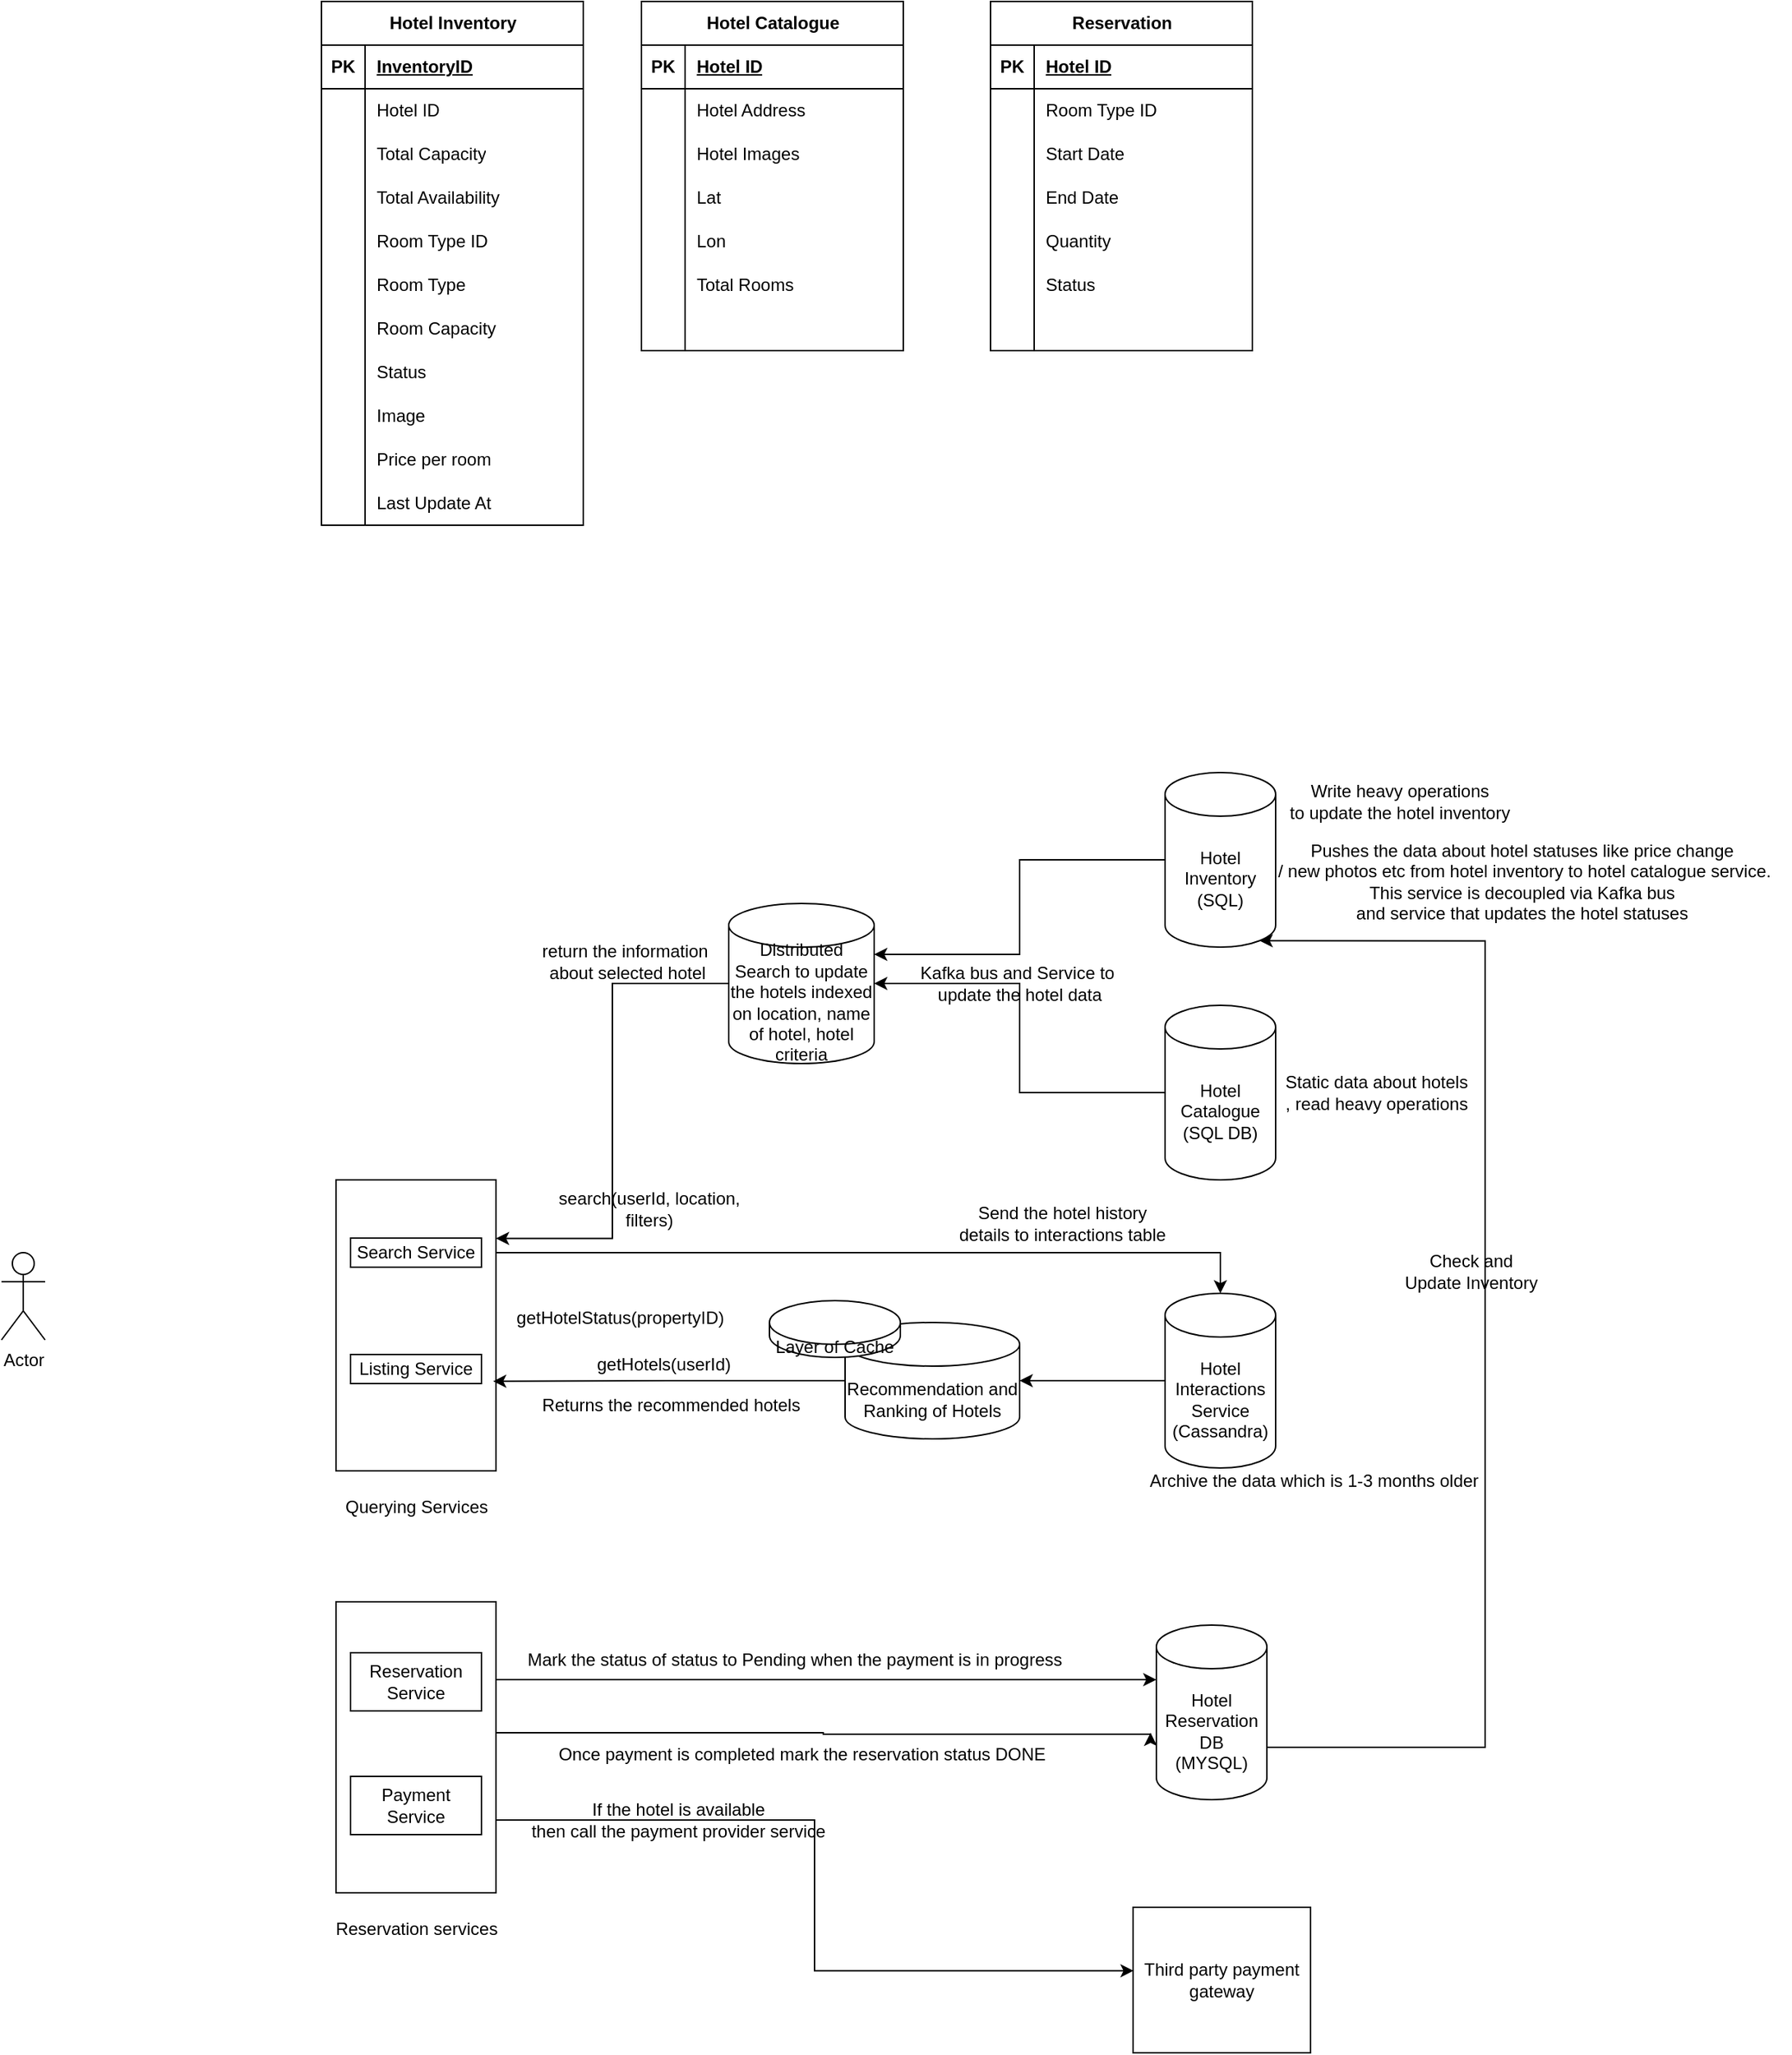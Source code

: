 <mxfile version="25.0.3">
  <diagram name="Page-1" id="vm1UubGcQgJOCqlKM7Y3">
    <mxGraphModel dx="1974" dy="1816" grid="1" gridSize="10" guides="1" tooltips="1" connect="1" arrows="1" fold="1" page="1" pageScale="1" pageWidth="827" pageHeight="1169" math="0" shadow="0">
      <root>
        <mxCell id="0" />
        <mxCell id="1" parent="0" />
        <mxCell id="UW23x5V6I6c93Vik2lZC-2" value="" style="rounded=0;whiteSpace=wrap;html=1;" vertex="1" parent="1">
          <mxGeometry y="240" width="110" height="200" as="geometry" />
        </mxCell>
        <mxCell id="UW23x5V6I6c93Vik2lZC-30" style="edgeStyle=orthogonalEdgeStyle;rounded=0;orthogonalLoop=1;jettySize=auto;html=1;entryX=1;entryY=0.5;entryDx=0;entryDy=0;entryPerimeter=0;" edge="1" parent="1" source="UW23x5V6I6c93Vik2lZC-3" target="UW23x5V6I6c93Vik2lZC-25">
          <mxGeometry relative="1" as="geometry">
            <mxPoint x="414" y="180" as="targetPoint" />
          </mxGeometry>
        </mxCell>
        <mxCell id="UW23x5V6I6c93Vik2lZC-3" value="Hotel Catalogue&lt;div&gt;(SQL DB)&lt;/div&gt;" style="shape=cylinder3;whiteSpace=wrap;html=1;boundedLbl=1;backgroundOutline=1;size=15;" vertex="1" parent="1">
          <mxGeometry x="570" y="120" width="76" height="120" as="geometry" />
        </mxCell>
        <mxCell id="UW23x5V6I6c93Vik2lZC-4" value="Hotel Inventory&lt;div&gt;(SQL)&lt;/div&gt;" style="shape=cylinder3;whiteSpace=wrap;html=1;boundedLbl=1;backgroundOutline=1;size=15;" vertex="1" parent="1">
          <mxGeometry x="570" y="-40" width="76" height="120" as="geometry" />
        </mxCell>
        <mxCell id="UW23x5V6I6c93Vik2lZC-6" value="search(userId, location,&lt;div&gt;filters)&lt;/div&gt;" style="text;html=1;align=center;verticalAlign=middle;resizable=0;points=[];autosize=1;strokeColor=none;fillColor=none;" vertex="1" parent="1">
          <mxGeometry x="140" y="240" width="150" height="40" as="geometry" />
        </mxCell>
        <mxCell id="UW23x5V6I6c93Vik2lZC-12" value="getHotelStatus(propertyID)" style="text;html=1;align=center;verticalAlign=middle;resizable=0;points=[];autosize=1;strokeColor=none;fillColor=none;" vertex="1" parent="1">
          <mxGeometry x="110" y="320" width="170" height="30" as="geometry" />
        </mxCell>
        <mxCell id="UW23x5V6I6c93Vik2lZC-13" value="Actor" style="shape=umlActor;verticalLabelPosition=bottom;verticalAlign=top;html=1;outlineConnect=0;" vertex="1" parent="1">
          <mxGeometry x="-230" y="290" width="30" height="60" as="geometry" />
        </mxCell>
        <mxCell id="UW23x5V6I6c93Vik2lZC-14" value="Search Service" style="rounded=0;whiteSpace=wrap;html=1;" vertex="1" parent="1">
          <mxGeometry x="10" y="280" width="90" height="20" as="geometry" />
        </mxCell>
        <mxCell id="UW23x5V6I6c93Vik2lZC-15" value="Listing Service" style="rounded=0;whiteSpace=wrap;html=1;" vertex="1" parent="1">
          <mxGeometry x="10" y="360" width="90" height="20" as="geometry" />
        </mxCell>
        <mxCell id="UW23x5V6I6c93Vik2lZC-25" value="Distributed Search to update the hotels indexed on location, name of hotel, hotel criteria" style="shape=cylinder3;whiteSpace=wrap;html=1;boundedLbl=1;backgroundOutline=1;size=15;" vertex="1" parent="1">
          <mxGeometry x="270" y="50" width="100" height="110" as="geometry" />
        </mxCell>
        <mxCell id="UW23x5V6I6c93Vik2lZC-31" value="return the information&amp;nbsp;&lt;div&gt;about selected hotel&lt;br&gt;&lt;/div&gt;" style="text;html=1;align=center;verticalAlign=middle;resizable=0;points=[];autosize=1;strokeColor=none;fillColor=none;" vertex="1" parent="1">
          <mxGeometry x="130" y="70" width="140" height="40" as="geometry" />
        </mxCell>
        <mxCell id="UW23x5V6I6c93Vik2lZC-36" value="Kafka bus and Service to&lt;div&gt;&amp;nbsp;update the hotel data&lt;/div&gt;" style="text;html=1;align=center;verticalAlign=middle;resizable=0;points=[];autosize=1;strokeColor=none;fillColor=none;" vertex="1" parent="1">
          <mxGeometry x="388" y="85" width="160" height="40" as="geometry" />
        </mxCell>
        <mxCell id="UW23x5V6I6c93Vik2lZC-37" value="Hotel Interactions Service&lt;div&gt;(Cassandra)&lt;/div&gt;" style="shape=cylinder3;whiteSpace=wrap;html=1;boundedLbl=1;backgroundOutline=1;size=15;" vertex="1" parent="1">
          <mxGeometry x="570" y="318" width="76" height="120" as="geometry" />
        </mxCell>
        <mxCell id="UW23x5V6I6c93Vik2lZC-38" value="&lt;div&gt;Recommendation and Ranking of Hotels&lt;/div&gt;" style="shape=cylinder3;whiteSpace=wrap;html=1;boundedLbl=1;backgroundOutline=1;size=15;" vertex="1" parent="1">
          <mxGeometry x="350" y="338" width="120" height="80" as="geometry" />
        </mxCell>
        <mxCell id="UW23x5V6I6c93Vik2lZC-39" style="edgeStyle=orthogonalEdgeStyle;rounded=0;orthogonalLoop=1;jettySize=auto;html=1;entryX=1;entryY=0.5;entryDx=0;entryDy=0;entryPerimeter=0;" edge="1" parent="1" source="UW23x5V6I6c93Vik2lZC-37" target="UW23x5V6I6c93Vik2lZC-38">
          <mxGeometry relative="1" as="geometry" />
        </mxCell>
        <mxCell id="UW23x5V6I6c93Vik2lZC-40" style="edgeStyle=orthogonalEdgeStyle;rounded=0;orthogonalLoop=1;jettySize=auto;html=1;entryX=0.982;entryY=0.692;entryDx=0;entryDy=0;entryPerimeter=0;" edge="1" parent="1" source="UW23x5V6I6c93Vik2lZC-38" target="UW23x5V6I6c93Vik2lZC-2">
          <mxGeometry relative="1" as="geometry" />
        </mxCell>
        <mxCell id="UW23x5V6I6c93Vik2lZC-42" style="edgeStyle=orthogonalEdgeStyle;rounded=0;orthogonalLoop=1;jettySize=auto;html=1;exitX=1;exitY=0.25;exitDx=0;exitDy=0;entryX=0.5;entryY=0;entryDx=0;entryDy=0;entryPerimeter=0;" edge="1" parent="1" source="UW23x5V6I6c93Vik2lZC-2" target="UW23x5V6I6c93Vik2lZC-37">
          <mxGeometry relative="1" as="geometry">
            <Array as="points">
              <mxPoint x="608" y="290" />
            </Array>
          </mxGeometry>
        </mxCell>
        <mxCell id="UW23x5V6I6c93Vik2lZC-43" style="edgeStyle=orthogonalEdgeStyle;rounded=0;orthogonalLoop=1;jettySize=auto;html=1;entryX=1;entryY=0.201;entryDx=0;entryDy=0;entryPerimeter=0;" edge="1" parent="1" source="UW23x5V6I6c93Vik2lZC-25" target="UW23x5V6I6c93Vik2lZC-2">
          <mxGeometry relative="1" as="geometry" />
        </mxCell>
        <mxCell id="UW23x5V6I6c93Vik2lZC-44" value="Send the hotel history&lt;div&gt;details to interactions table&lt;/div&gt;" style="text;html=1;align=center;verticalAlign=middle;resizable=0;points=[];autosize=1;strokeColor=none;fillColor=none;" vertex="1" parent="1">
          <mxGeometry x="414" y="250" width="170" height="40" as="geometry" />
        </mxCell>
        <mxCell id="UW23x5V6I6c93Vik2lZC-46" value="Pushes the data about hotel statuses like price change&lt;div&gt;&amp;nbsp;/ new photos etc from hotel inventory to hotel catalogue service.&lt;/div&gt;&lt;div&gt;This service is decoupled via Kafka bus&lt;/div&gt;&lt;div&gt;and service that updates the hotel statuses&lt;/div&gt;" style="text;html=1;align=center;verticalAlign=middle;resizable=0;points=[];autosize=1;strokeColor=none;fillColor=none;" vertex="1" parent="1">
          <mxGeometry x="630" width="370" height="70" as="geometry" />
        </mxCell>
        <mxCell id="UW23x5V6I6c93Vik2lZC-47" value="Returns the recommended hotels" style="text;html=1;align=center;verticalAlign=middle;resizable=0;points=[];autosize=1;strokeColor=none;fillColor=none;" vertex="1" parent="1">
          <mxGeometry x="130" y="380" width="200" height="30" as="geometry" />
        </mxCell>
        <mxCell id="UW23x5V6I6c93Vik2lZC-50" value="&lt;div&gt;Layer of Cache&lt;/div&gt;" style="shape=cylinder3;whiteSpace=wrap;html=1;boundedLbl=1;backgroundOutline=1;size=15;" vertex="1" parent="1">
          <mxGeometry x="298" y="323" width="90" height="39" as="geometry" />
        </mxCell>
        <mxCell id="UW23x5V6I6c93Vik2lZC-51" value="getHotels(userId)" style="text;html=1;align=center;verticalAlign=middle;resizable=0;points=[];autosize=1;strokeColor=none;fillColor=none;" vertex="1" parent="1">
          <mxGeometry x="170" y="354" width="110" height="26" as="geometry" />
        </mxCell>
        <mxCell id="UW23x5V6I6c93Vik2lZC-52" value="&lt;br class=&quot;Apple-interchange-newline&quot;&gt;&lt;span style=&quot;text-wrap-mode: wrap;&quot;&gt;Archive the data which is 1-3 months older&lt;/span&gt;" style="text;html=1;align=center;verticalAlign=middle;resizable=0;points=[];autosize=1;strokeColor=none;fillColor=none;" vertex="1" parent="1">
          <mxGeometry x="550" y="418" width="244" height="41" as="geometry" />
        </mxCell>
        <mxCell id="UW23x5V6I6c93Vik2lZC-53" value="Hotel Inventory" style="shape=table;startSize=30;container=1;collapsible=1;childLayout=tableLayout;fixedRows=1;rowLines=0;fontStyle=1;align=center;resizeLast=1;html=1;" vertex="1" parent="1">
          <mxGeometry x="-10" y="-570" width="180" height="360" as="geometry" />
        </mxCell>
        <mxCell id="UW23x5V6I6c93Vik2lZC-54" value="" style="shape=tableRow;horizontal=0;startSize=0;swimlaneHead=0;swimlaneBody=0;fillColor=none;collapsible=0;dropTarget=0;points=[[0,0.5],[1,0.5]];portConstraint=eastwest;top=0;left=0;right=0;bottom=1;" vertex="1" parent="UW23x5V6I6c93Vik2lZC-53">
          <mxGeometry y="30" width="180" height="30" as="geometry" />
        </mxCell>
        <mxCell id="UW23x5V6I6c93Vik2lZC-55" value="PK" style="shape=partialRectangle;connectable=0;fillColor=none;top=0;left=0;bottom=0;right=0;fontStyle=1;overflow=hidden;whiteSpace=wrap;html=1;" vertex="1" parent="UW23x5V6I6c93Vik2lZC-54">
          <mxGeometry width="30" height="30" as="geometry">
            <mxRectangle width="30" height="30" as="alternateBounds" />
          </mxGeometry>
        </mxCell>
        <mxCell id="UW23x5V6I6c93Vik2lZC-56" value="InventoryID" style="shape=partialRectangle;connectable=0;fillColor=none;top=0;left=0;bottom=0;right=0;align=left;spacingLeft=6;fontStyle=5;overflow=hidden;whiteSpace=wrap;html=1;" vertex="1" parent="UW23x5V6I6c93Vik2lZC-54">
          <mxGeometry x="30" width="150" height="30" as="geometry">
            <mxRectangle width="150" height="30" as="alternateBounds" />
          </mxGeometry>
        </mxCell>
        <mxCell id="UW23x5V6I6c93Vik2lZC-57" value="" style="shape=tableRow;horizontal=0;startSize=0;swimlaneHead=0;swimlaneBody=0;fillColor=none;collapsible=0;dropTarget=0;points=[[0,0.5],[1,0.5]];portConstraint=eastwest;top=0;left=0;right=0;bottom=0;" vertex="1" parent="UW23x5V6I6c93Vik2lZC-53">
          <mxGeometry y="60" width="180" height="30" as="geometry" />
        </mxCell>
        <mxCell id="UW23x5V6I6c93Vik2lZC-58" value="" style="shape=partialRectangle;connectable=0;fillColor=none;top=0;left=0;bottom=0;right=0;editable=1;overflow=hidden;whiteSpace=wrap;html=1;" vertex="1" parent="UW23x5V6I6c93Vik2lZC-57">
          <mxGeometry width="30" height="30" as="geometry">
            <mxRectangle width="30" height="30" as="alternateBounds" />
          </mxGeometry>
        </mxCell>
        <mxCell id="UW23x5V6I6c93Vik2lZC-59" value="Hotel ID" style="shape=partialRectangle;connectable=0;fillColor=none;top=0;left=0;bottom=0;right=0;align=left;spacingLeft=6;overflow=hidden;whiteSpace=wrap;html=1;" vertex="1" parent="UW23x5V6I6c93Vik2lZC-57">
          <mxGeometry x="30" width="150" height="30" as="geometry">
            <mxRectangle width="150" height="30" as="alternateBounds" />
          </mxGeometry>
        </mxCell>
        <mxCell id="UW23x5V6I6c93Vik2lZC-106" style="shape=tableRow;horizontal=0;startSize=0;swimlaneHead=0;swimlaneBody=0;fillColor=none;collapsible=0;dropTarget=0;points=[[0,0.5],[1,0.5]];portConstraint=eastwest;top=0;left=0;right=0;bottom=0;" vertex="1" parent="UW23x5V6I6c93Vik2lZC-53">
          <mxGeometry y="90" width="180" height="30" as="geometry" />
        </mxCell>
        <mxCell id="UW23x5V6I6c93Vik2lZC-107" style="shape=partialRectangle;connectable=0;fillColor=none;top=0;left=0;bottom=0;right=0;editable=1;overflow=hidden;whiteSpace=wrap;html=1;" vertex="1" parent="UW23x5V6I6c93Vik2lZC-106">
          <mxGeometry width="30" height="30" as="geometry">
            <mxRectangle width="30" height="30" as="alternateBounds" />
          </mxGeometry>
        </mxCell>
        <mxCell id="UW23x5V6I6c93Vik2lZC-108" value="Total Capacity" style="shape=partialRectangle;connectable=0;fillColor=none;top=0;left=0;bottom=0;right=0;align=left;spacingLeft=6;overflow=hidden;whiteSpace=wrap;html=1;" vertex="1" parent="UW23x5V6I6c93Vik2lZC-106">
          <mxGeometry x="30" width="150" height="30" as="geometry">
            <mxRectangle width="150" height="30" as="alternateBounds" />
          </mxGeometry>
        </mxCell>
        <mxCell id="UW23x5V6I6c93Vik2lZC-103" style="shape=tableRow;horizontal=0;startSize=0;swimlaneHead=0;swimlaneBody=0;fillColor=none;collapsible=0;dropTarget=0;points=[[0,0.5],[1,0.5]];portConstraint=eastwest;top=0;left=0;right=0;bottom=0;" vertex="1" parent="UW23x5V6I6c93Vik2lZC-53">
          <mxGeometry y="120" width="180" height="30" as="geometry" />
        </mxCell>
        <mxCell id="UW23x5V6I6c93Vik2lZC-104" style="shape=partialRectangle;connectable=0;fillColor=none;top=0;left=0;bottom=0;right=0;editable=1;overflow=hidden;whiteSpace=wrap;html=1;" vertex="1" parent="UW23x5V6I6c93Vik2lZC-103">
          <mxGeometry width="30" height="30" as="geometry">
            <mxRectangle width="30" height="30" as="alternateBounds" />
          </mxGeometry>
        </mxCell>
        <mxCell id="UW23x5V6I6c93Vik2lZC-105" value="Total Availability" style="shape=partialRectangle;connectable=0;fillColor=none;top=0;left=0;bottom=0;right=0;align=left;spacingLeft=6;overflow=hidden;whiteSpace=wrap;html=1;" vertex="1" parent="UW23x5V6I6c93Vik2lZC-103">
          <mxGeometry x="30" width="150" height="30" as="geometry">
            <mxRectangle width="150" height="30" as="alternateBounds" />
          </mxGeometry>
        </mxCell>
        <mxCell id="UW23x5V6I6c93Vik2lZC-131" style="shape=tableRow;horizontal=0;startSize=0;swimlaneHead=0;swimlaneBody=0;fillColor=none;collapsible=0;dropTarget=0;points=[[0,0.5],[1,0.5]];portConstraint=eastwest;top=0;left=0;right=0;bottom=0;" vertex="1" parent="UW23x5V6I6c93Vik2lZC-53">
          <mxGeometry y="150" width="180" height="30" as="geometry" />
        </mxCell>
        <mxCell id="UW23x5V6I6c93Vik2lZC-132" style="shape=partialRectangle;connectable=0;fillColor=none;top=0;left=0;bottom=0;right=0;editable=1;overflow=hidden;whiteSpace=wrap;html=1;" vertex="1" parent="UW23x5V6I6c93Vik2lZC-131">
          <mxGeometry width="30" height="30" as="geometry">
            <mxRectangle width="30" height="30" as="alternateBounds" />
          </mxGeometry>
        </mxCell>
        <mxCell id="UW23x5V6I6c93Vik2lZC-133" value="Room Type ID" style="shape=partialRectangle;connectable=0;fillColor=none;top=0;left=0;bottom=0;right=0;align=left;spacingLeft=6;overflow=hidden;whiteSpace=wrap;html=1;" vertex="1" parent="UW23x5V6I6c93Vik2lZC-131">
          <mxGeometry x="30" width="150" height="30" as="geometry">
            <mxRectangle width="150" height="30" as="alternateBounds" />
          </mxGeometry>
        </mxCell>
        <mxCell id="UW23x5V6I6c93Vik2lZC-60" value="" style="shape=tableRow;horizontal=0;startSize=0;swimlaneHead=0;swimlaneBody=0;fillColor=none;collapsible=0;dropTarget=0;points=[[0,0.5],[1,0.5]];portConstraint=eastwest;top=0;left=0;right=0;bottom=0;" vertex="1" parent="UW23x5V6I6c93Vik2lZC-53">
          <mxGeometry y="180" width="180" height="30" as="geometry" />
        </mxCell>
        <mxCell id="UW23x5V6I6c93Vik2lZC-61" value="" style="shape=partialRectangle;connectable=0;fillColor=none;top=0;left=0;bottom=0;right=0;editable=1;overflow=hidden;whiteSpace=wrap;html=1;" vertex="1" parent="UW23x5V6I6c93Vik2lZC-60">
          <mxGeometry width="30" height="30" as="geometry">
            <mxRectangle width="30" height="30" as="alternateBounds" />
          </mxGeometry>
        </mxCell>
        <mxCell id="UW23x5V6I6c93Vik2lZC-62" value="Room Type" style="shape=partialRectangle;connectable=0;fillColor=none;top=0;left=0;bottom=0;right=0;align=left;spacingLeft=6;overflow=hidden;whiteSpace=wrap;html=1;" vertex="1" parent="UW23x5V6I6c93Vik2lZC-60">
          <mxGeometry x="30" width="150" height="30" as="geometry">
            <mxRectangle width="150" height="30" as="alternateBounds" />
          </mxGeometry>
        </mxCell>
        <mxCell id="UW23x5V6I6c93Vik2lZC-63" value="" style="shape=tableRow;horizontal=0;startSize=0;swimlaneHead=0;swimlaneBody=0;fillColor=none;collapsible=0;dropTarget=0;points=[[0,0.5],[1,0.5]];portConstraint=eastwest;top=0;left=0;right=0;bottom=0;" vertex="1" parent="UW23x5V6I6c93Vik2lZC-53">
          <mxGeometry y="210" width="180" height="30" as="geometry" />
        </mxCell>
        <mxCell id="UW23x5V6I6c93Vik2lZC-64" value="" style="shape=partialRectangle;connectable=0;fillColor=none;top=0;left=0;bottom=0;right=0;editable=1;overflow=hidden;whiteSpace=wrap;html=1;" vertex="1" parent="UW23x5V6I6c93Vik2lZC-63">
          <mxGeometry width="30" height="30" as="geometry">
            <mxRectangle width="30" height="30" as="alternateBounds" />
          </mxGeometry>
        </mxCell>
        <mxCell id="UW23x5V6I6c93Vik2lZC-65" value="Room Capacity" style="shape=partialRectangle;connectable=0;fillColor=none;top=0;left=0;bottom=0;right=0;align=left;spacingLeft=6;overflow=hidden;whiteSpace=wrap;html=1;" vertex="1" parent="UW23x5V6I6c93Vik2lZC-63">
          <mxGeometry x="30" width="150" height="30" as="geometry">
            <mxRectangle width="150" height="30" as="alternateBounds" />
          </mxGeometry>
        </mxCell>
        <mxCell id="UW23x5V6I6c93Vik2lZC-100" style="shape=tableRow;horizontal=0;startSize=0;swimlaneHead=0;swimlaneBody=0;fillColor=none;collapsible=0;dropTarget=0;points=[[0,0.5],[1,0.5]];portConstraint=eastwest;top=0;left=0;right=0;bottom=0;" vertex="1" parent="UW23x5V6I6c93Vik2lZC-53">
          <mxGeometry y="240" width="180" height="30" as="geometry" />
        </mxCell>
        <mxCell id="UW23x5V6I6c93Vik2lZC-101" style="shape=partialRectangle;connectable=0;fillColor=none;top=0;left=0;bottom=0;right=0;editable=1;overflow=hidden;whiteSpace=wrap;html=1;" vertex="1" parent="UW23x5V6I6c93Vik2lZC-100">
          <mxGeometry width="30" height="30" as="geometry">
            <mxRectangle width="30" height="30" as="alternateBounds" />
          </mxGeometry>
        </mxCell>
        <mxCell id="UW23x5V6I6c93Vik2lZC-102" value="Status" style="shape=partialRectangle;connectable=0;fillColor=none;top=0;left=0;bottom=0;right=0;align=left;spacingLeft=6;overflow=hidden;whiteSpace=wrap;html=1;" vertex="1" parent="UW23x5V6I6c93Vik2lZC-100">
          <mxGeometry x="30" width="150" height="30" as="geometry">
            <mxRectangle width="150" height="30" as="alternateBounds" />
          </mxGeometry>
        </mxCell>
        <mxCell id="UW23x5V6I6c93Vik2lZC-66" style="shape=tableRow;horizontal=0;startSize=0;swimlaneHead=0;swimlaneBody=0;fillColor=none;collapsible=0;dropTarget=0;points=[[0,0.5],[1,0.5]];portConstraint=eastwest;top=0;left=0;right=0;bottom=0;" vertex="1" parent="UW23x5V6I6c93Vik2lZC-53">
          <mxGeometry y="270" width="180" height="30" as="geometry" />
        </mxCell>
        <mxCell id="UW23x5V6I6c93Vik2lZC-67" style="shape=partialRectangle;connectable=0;fillColor=none;top=0;left=0;bottom=0;right=0;editable=1;overflow=hidden;whiteSpace=wrap;html=1;" vertex="1" parent="UW23x5V6I6c93Vik2lZC-66">
          <mxGeometry width="30" height="30" as="geometry">
            <mxRectangle width="30" height="30" as="alternateBounds" />
          </mxGeometry>
        </mxCell>
        <mxCell id="UW23x5V6I6c93Vik2lZC-68" value="Image" style="shape=partialRectangle;connectable=0;fillColor=none;top=0;left=0;bottom=0;right=0;align=left;spacingLeft=6;overflow=hidden;whiteSpace=wrap;html=1;" vertex="1" parent="UW23x5V6I6c93Vik2lZC-66">
          <mxGeometry x="30" width="150" height="30" as="geometry">
            <mxRectangle width="150" height="30" as="alternateBounds" />
          </mxGeometry>
        </mxCell>
        <mxCell id="UW23x5V6I6c93Vik2lZC-69" style="shape=tableRow;horizontal=0;startSize=0;swimlaneHead=0;swimlaneBody=0;fillColor=none;collapsible=0;dropTarget=0;points=[[0,0.5],[1,0.5]];portConstraint=eastwest;top=0;left=0;right=0;bottom=0;" vertex="1" parent="UW23x5V6I6c93Vik2lZC-53">
          <mxGeometry y="300" width="180" height="30" as="geometry" />
        </mxCell>
        <mxCell id="UW23x5V6I6c93Vik2lZC-70" style="shape=partialRectangle;connectable=0;fillColor=none;top=0;left=0;bottom=0;right=0;editable=1;overflow=hidden;whiteSpace=wrap;html=1;" vertex="1" parent="UW23x5V6I6c93Vik2lZC-69">
          <mxGeometry width="30" height="30" as="geometry">
            <mxRectangle width="30" height="30" as="alternateBounds" />
          </mxGeometry>
        </mxCell>
        <mxCell id="UW23x5V6I6c93Vik2lZC-71" value="Price per room" style="shape=partialRectangle;connectable=0;fillColor=none;top=0;left=0;bottom=0;right=0;align=left;spacingLeft=6;overflow=hidden;whiteSpace=wrap;html=1;" vertex="1" parent="UW23x5V6I6c93Vik2lZC-69">
          <mxGeometry x="30" width="150" height="30" as="geometry">
            <mxRectangle width="150" height="30" as="alternateBounds" />
          </mxGeometry>
        </mxCell>
        <mxCell id="UW23x5V6I6c93Vik2lZC-72" style="shape=tableRow;horizontal=0;startSize=0;swimlaneHead=0;swimlaneBody=0;fillColor=none;collapsible=0;dropTarget=0;points=[[0,0.5],[1,0.5]];portConstraint=eastwest;top=0;left=0;right=0;bottom=0;" vertex="1" parent="UW23x5V6I6c93Vik2lZC-53">
          <mxGeometry y="330" width="180" height="30" as="geometry" />
        </mxCell>
        <mxCell id="UW23x5V6I6c93Vik2lZC-73" style="shape=partialRectangle;connectable=0;fillColor=none;top=0;left=0;bottom=0;right=0;editable=1;overflow=hidden;whiteSpace=wrap;html=1;" vertex="1" parent="UW23x5V6I6c93Vik2lZC-72">
          <mxGeometry width="30" height="30" as="geometry">
            <mxRectangle width="30" height="30" as="alternateBounds" />
          </mxGeometry>
        </mxCell>
        <mxCell id="UW23x5V6I6c93Vik2lZC-74" value="Last Update At" style="shape=partialRectangle;connectable=0;fillColor=none;top=0;left=0;bottom=0;right=0;align=left;spacingLeft=6;overflow=hidden;whiteSpace=wrap;html=1;" vertex="1" parent="UW23x5V6I6c93Vik2lZC-72">
          <mxGeometry x="30" width="150" height="30" as="geometry">
            <mxRectangle width="150" height="30" as="alternateBounds" />
          </mxGeometry>
        </mxCell>
        <mxCell id="UW23x5V6I6c93Vik2lZC-75" value="Hotel Catalogue" style="shape=table;startSize=30;container=1;collapsible=1;childLayout=tableLayout;fixedRows=1;rowLines=0;fontStyle=1;align=center;resizeLast=1;html=1;" vertex="1" parent="1">
          <mxGeometry x="210" y="-570" width="180" height="240" as="geometry" />
        </mxCell>
        <mxCell id="UW23x5V6I6c93Vik2lZC-76" value="" style="shape=tableRow;horizontal=0;startSize=0;swimlaneHead=0;swimlaneBody=0;fillColor=none;collapsible=0;dropTarget=0;points=[[0,0.5],[1,0.5]];portConstraint=eastwest;top=0;left=0;right=0;bottom=1;" vertex="1" parent="UW23x5V6I6c93Vik2lZC-75">
          <mxGeometry y="30" width="180" height="30" as="geometry" />
        </mxCell>
        <mxCell id="UW23x5V6I6c93Vik2lZC-77" value="PK" style="shape=partialRectangle;connectable=0;fillColor=none;top=0;left=0;bottom=0;right=0;fontStyle=1;overflow=hidden;whiteSpace=wrap;html=1;" vertex="1" parent="UW23x5V6I6c93Vik2lZC-76">
          <mxGeometry width="30" height="30" as="geometry">
            <mxRectangle width="30" height="30" as="alternateBounds" />
          </mxGeometry>
        </mxCell>
        <mxCell id="UW23x5V6I6c93Vik2lZC-78" value="Hotel ID" style="shape=partialRectangle;connectable=0;fillColor=none;top=0;left=0;bottom=0;right=0;align=left;spacingLeft=6;fontStyle=5;overflow=hidden;whiteSpace=wrap;html=1;" vertex="1" parent="UW23x5V6I6c93Vik2lZC-76">
          <mxGeometry x="30" width="150" height="30" as="geometry">
            <mxRectangle width="150" height="30" as="alternateBounds" />
          </mxGeometry>
        </mxCell>
        <mxCell id="UW23x5V6I6c93Vik2lZC-79" value="" style="shape=tableRow;horizontal=0;startSize=0;swimlaneHead=0;swimlaneBody=0;fillColor=none;collapsible=0;dropTarget=0;points=[[0,0.5],[1,0.5]];portConstraint=eastwest;top=0;left=0;right=0;bottom=0;" vertex="1" parent="UW23x5V6I6c93Vik2lZC-75">
          <mxGeometry y="60" width="180" height="30" as="geometry" />
        </mxCell>
        <mxCell id="UW23x5V6I6c93Vik2lZC-80" value="" style="shape=partialRectangle;connectable=0;fillColor=none;top=0;left=0;bottom=0;right=0;editable=1;overflow=hidden;whiteSpace=wrap;html=1;" vertex="1" parent="UW23x5V6I6c93Vik2lZC-79">
          <mxGeometry width="30" height="30" as="geometry">
            <mxRectangle width="30" height="30" as="alternateBounds" />
          </mxGeometry>
        </mxCell>
        <mxCell id="UW23x5V6I6c93Vik2lZC-81" value="Hotel Address" style="shape=partialRectangle;connectable=0;fillColor=none;top=0;left=0;bottom=0;right=0;align=left;spacingLeft=6;overflow=hidden;whiteSpace=wrap;html=1;" vertex="1" parent="UW23x5V6I6c93Vik2lZC-79">
          <mxGeometry x="30" width="150" height="30" as="geometry">
            <mxRectangle width="150" height="30" as="alternateBounds" />
          </mxGeometry>
        </mxCell>
        <mxCell id="UW23x5V6I6c93Vik2lZC-82" value="" style="shape=tableRow;horizontal=0;startSize=0;swimlaneHead=0;swimlaneBody=0;fillColor=none;collapsible=0;dropTarget=0;points=[[0,0.5],[1,0.5]];portConstraint=eastwest;top=0;left=0;right=0;bottom=0;" vertex="1" parent="UW23x5V6I6c93Vik2lZC-75">
          <mxGeometry y="90" width="180" height="30" as="geometry" />
        </mxCell>
        <mxCell id="UW23x5V6I6c93Vik2lZC-83" value="" style="shape=partialRectangle;connectable=0;fillColor=none;top=0;left=0;bottom=0;right=0;editable=1;overflow=hidden;whiteSpace=wrap;html=1;" vertex="1" parent="UW23x5V6I6c93Vik2lZC-82">
          <mxGeometry width="30" height="30" as="geometry">
            <mxRectangle width="30" height="30" as="alternateBounds" />
          </mxGeometry>
        </mxCell>
        <mxCell id="UW23x5V6I6c93Vik2lZC-84" value="Hotel Images" style="shape=partialRectangle;connectable=0;fillColor=none;top=0;left=0;bottom=0;right=0;align=left;spacingLeft=6;overflow=hidden;whiteSpace=wrap;html=1;" vertex="1" parent="UW23x5V6I6c93Vik2lZC-82">
          <mxGeometry x="30" width="150" height="30" as="geometry">
            <mxRectangle width="150" height="30" as="alternateBounds" />
          </mxGeometry>
        </mxCell>
        <mxCell id="UW23x5V6I6c93Vik2lZC-85" value="" style="shape=tableRow;horizontal=0;startSize=0;swimlaneHead=0;swimlaneBody=0;fillColor=none;collapsible=0;dropTarget=0;points=[[0,0.5],[1,0.5]];portConstraint=eastwest;top=0;left=0;right=0;bottom=0;" vertex="1" parent="UW23x5V6I6c93Vik2lZC-75">
          <mxGeometry y="120" width="180" height="30" as="geometry" />
        </mxCell>
        <mxCell id="UW23x5V6I6c93Vik2lZC-86" value="" style="shape=partialRectangle;connectable=0;fillColor=none;top=0;left=0;bottom=0;right=0;editable=1;overflow=hidden;whiteSpace=wrap;html=1;" vertex="1" parent="UW23x5V6I6c93Vik2lZC-85">
          <mxGeometry width="30" height="30" as="geometry">
            <mxRectangle width="30" height="30" as="alternateBounds" />
          </mxGeometry>
        </mxCell>
        <mxCell id="UW23x5V6I6c93Vik2lZC-87" value="Lat" style="shape=partialRectangle;connectable=0;fillColor=none;top=0;left=0;bottom=0;right=0;align=left;spacingLeft=6;overflow=hidden;whiteSpace=wrap;html=1;" vertex="1" parent="UW23x5V6I6c93Vik2lZC-85">
          <mxGeometry x="30" width="150" height="30" as="geometry">
            <mxRectangle width="150" height="30" as="alternateBounds" />
          </mxGeometry>
        </mxCell>
        <mxCell id="UW23x5V6I6c93Vik2lZC-88" style="shape=tableRow;horizontal=0;startSize=0;swimlaneHead=0;swimlaneBody=0;fillColor=none;collapsible=0;dropTarget=0;points=[[0,0.5],[1,0.5]];portConstraint=eastwest;top=0;left=0;right=0;bottom=0;" vertex="1" parent="UW23x5V6I6c93Vik2lZC-75">
          <mxGeometry y="150" width="180" height="30" as="geometry" />
        </mxCell>
        <mxCell id="UW23x5V6I6c93Vik2lZC-89" style="shape=partialRectangle;connectable=0;fillColor=none;top=0;left=0;bottom=0;right=0;editable=1;overflow=hidden;whiteSpace=wrap;html=1;" vertex="1" parent="UW23x5V6I6c93Vik2lZC-88">
          <mxGeometry width="30" height="30" as="geometry">
            <mxRectangle width="30" height="30" as="alternateBounds" />
          </mxGeometry>
        </mxCell>
        <mxCell id="UW23x5V6I6c93Vik2lZC-90" value="Lon" style="shape=partialRectangle;connectable=0;fillColor=none;top=0;left=0;bottom=0;right=0;align=left;spacingLeft=6;overflow=hidden;whiteSpace=wrap;html=1;" vertex="1" parent="UW23x5V6I6c93Vik2lZC-88">
          <mxGeometry x="30" width="150" height="30" as="geometry">
            <mxRectangle width="150" height="30" as="alternateBounds" />
          </mxGeometry>
        </mxCell>
        <mxCell id="UW23x5V6I6c93Vik2lZC-91" style="shape=tableRow;horizontal=0;startSize=0;swimlaneHead=0;swimlaneBody=0;fillColor=none;collapsible=0;dropTarget=0;points=[[0,0.5],[1,0.5]];portConstraint=eastwest;top=0;left=0;right=0;bottom=0;" vertex="1" parent="UW23x5V6I6c93Vik2lZC-75">
          <mxGeometry y="180" width="180" height="30" as="geometry" />
        </mxCell>
        <mxCell id="UW23x5V6I6c93Vik2lZC-92" style="shape=partialRectangle;connectable=0;fillColor=none;top=0;left=0;bottom=0;right=0;editable=1;overflow=hidden;whiteSpace=wrap;html=1;" vertex="1" parent="UW23x5V6I6c93Vik2lZC-91">
          <mxGeometry width="30" height="30" as="geometry">
            <mxRectangle width="30" height="30" as="alternateBounds" />
          </mxGeometry>
        </mxCell>
        <mxCell id="UW23x5V6I6c93Vik2lZC-93" value="Total Rooms" style="shape=partialRectangle;connectable=0;fillColor=none;top=0;left=0;bottom=0;right=0;align=left;spacingLeft=6;overflow=hidden;whiteSpace=wrap;html=1;" vertex="1" parent="UW23x5V6I6c93Vik2lZC-91">
          <mxGeometry x="30" width="150" height="30" as="geometry">
            <mxRectangle width="150" height="30" as="alternateBounds" />
          </mxGeometry>
        </mxCell>
        <mxCell id="UW23x5V6I6c93Vik2lZC-94" style="shape=tableRow;horizontal=0;startSize=0;swimlaneHead=0;swimlaneBody=0;fillColor=none;collapsible=0;dropTarget=0;points=[[0,0.5],[1,0.5]];portConstraint=eastwest;top=0;left=0;right=0;bottom=0;" vertex="1" parent="UW23x5V6I6c93Vik2lZC-75">
          <mxGeometry y="210" width="180" height="30" as="geometry" />
        </mxCell>
        <mxCell id="UW23x5V6I6c93Vik2lZC-95" style="shape=partialRectangle;connectable=0;fillColor=none;top=0;left=0;bottom=0;right=0;editable=1;overflow=hidden;whiteSpace=wrap;html=1;" vertex="1" parent="UW23x5V6I6c93Vik2lZC-94">
          <mxGeometry width="30" height="30" as="geometry">
            <mxRectangle width="30" height="30" as="alternateBounds" />
          </mxGeometry>
        </mxCell>
        <mxCell id="UW23x5V6I6c93Vik2lZC-96" value="" style="shape=partialRectangle;connectable=0;fillColor=none;top=0;left=0;bottom=0;right=0;align=left;spacingLeft=6;overflow=hidden;whiteSpace=wrap;html=1;" vertex="1" parent="UW23x5V6I6c93Vik2lZC-94">
          <mxGeometry x="30" width="150" height="30" as="geometry">
            <mxRectangle width="150" height="30" as="alternateBounds" />
          </mxGeometry>
        </mxCell>
        <mxCell id="UW23x5V6I6c93Vik2lZC-97" style="edgeStyle=orthogonalEdgeStyle;rounded=0;orthogonalLoop=1;jettySize=auto;html=1;entryX=1;entryY=0;entryDx=0;entryDy=35;entryPerimeter=0;" edge="1" parent="1" source="UW23x5V6I6c93Vik2lZC-4" target="UW23x5V6I6c93Vik2lZC-25">
          <mxGeometry relative="1" as="geometry" />
        </mxCell>
        <mxCell id="UW23x5V6I6c93Vik2lZC-98" value="Static data about hotels&lt;div&gt;, read heavy operations&lt;/div&gt;" style="text;html=1;align=center;verticalAlign=middle;resizable=0;points=[];autosize=1;strokeColor=none;fillColor=none;" vertex="1" parent="1">
          <mxGeometry x="640" y="160" width="150" height="40" as="geometry" />
        </mxCell>
        <mxCell id="UW23x5V6I6c93Vik2lZC-99" value="Write heavy operations&lt;div&gt;to update the hotel inventory&lt;/div&gt;" style="text;html=1;align=center;verticalAlign=middle;resizable=0;points=[];autosize=1;strokeColor=none;fillColor=none;" vertex="1" parent="1">
          <mxGeometry x="646" y="-40" width="170" height="40" as="geometry" />
        </mxCell>
        <mxCell id="UW23x5V6I6c93Vik2lZC-109" value="Reservation" style="shape=table;startSize=30;container=1;collapsible=1;childLayout=tableLayout;fixedRows=1;rowLines=0;fontStyle=1;align=center;resizeLast=1;html=1;" vertex="1" parent="1">
          <mxGeometry x="450" y="-570" width="180" height="240" as="geometry" />
        </mxCell>
        <mxCell id="UW23x5V6I6c93Vik2lZC-110" value="" style="shape=tableRow;horizontal=0;startSize=0;swimlaneHead=0;swimlaneBody=0;fillColor=none;collapsible=0;dropTarget=0;points=[[0,0.5],[1,0.5]];portConstraint=eastwest;top=0;left=0;right=0;bottom=1;" vertex="1" parent="UW23x5V6I6c93Vik2lZC-109">
          <mxGeometry y="30" width="180" height="30" as="geometry" />
        </mxCell>
        <mxCell id="UW23x5V6I6c93Vik2lZC-111" value="PK" style="shape=partialRectangle;connectable=0;fillColor=none;top=0;left=0;bottom=0;right=0;fontStyle=1;overflow=hidden;whiteSpace=wrap;html=1;" vertex="1" parent="UW23x5V6I6c93Vik2lZC-110">
          <mxGeometry width="30" height="30" as="geometry">
            <mxRectangle width="30" height="30" as="alternateBounds" />
          </mxGeometry>
        </mxCell>
        <mxCell id="UW23x5V6I6c93Vik2lZC-112" value="Hotel ID" style="shape=partialRectangle;connectable=0;fillColor=none;top=0;left=0;bottom=0;right=0;align=left;spacingLeft=6;fontStyle=5;overflow=hidden;whiteSpace=wrap;html=1;" vertex="1" parent="UW23x5V6I6c93Vik2lZC-110">
          <mxGeometry x="30" width="150" height="30" as="geometry">
            <mxRectangle width="150" height="30" as="alternateBounds" />
          </mxGeometry>
        </mxCell>
        <mxCell id="UW23x5V6I6c93Vik2lZC-113" value="" style="shape=tableRow;horizontal=0;startSize=0;swimlaneHead=0;swimlaneBody=0;fillColor=none;collapsible=0;dropTarget=0;points=[[0,0.5],[1,0.5]];portConstraint=eastwest;top=0;left=0;right=0;bottom=0;" vertex="1" parent="UW23x5V6I6c93Vik2lZC-109">
          <mxGeometry y="60" width="180" height="30" as="geometry" />
        </mxCell>
        <mxCell id="UW23x5V6I6c93Vik2lZC-114" value="" style="shape=partialRectangle;connectable=0;fillColor=none;top=0;left=0;bottom=0;right=0;editable=1;overflow=hidden;whiteSpace=wrap;html=1;" vertex="1" parent="UW23x5V6I6c93Vik2lZC-113">
          <mxGeometry width="30" height="30" as="geometry">
            <mxRectangle width="30" height="30" as="alternateBounds" />
          </mxGeometry>
        </mxCell>
        <mxCell id="UW23x5V6I6c93Vik2lZC-115" value="Room Type ID" style="shape=partialRectangle;connectable=0;fillColor=none;top=0;left=0;bottom=0;right=0;align=left;spacingLeft=6;overflow=hidden;whiteSpace=wrap;html=1;" vertex="1" parent="UW23x5V6I6c93Vik2lZC-113">
          <mxGeometry x="30" width="150" height="30" as="geometry">
            <mxRectangle width="150" height="30" as="alternateBounds" />
          </mxGeometry>
        </mxCell>
        <mxCell id="UW23x5V6I6c93Vik2lZC-116" value="" style="shape=tableRow;horizontal=0;startSize=0;swimlaneHead=0;swimlaneBody=0;fillColor=none;collapsible=0;dropTarget=0;points=[[0,0.5],[1,0.5]];portConstraint=eastwest;top=0;left=0;right=0;bottom=0;" vertex="1" parent="UW23x5V6I6c93Vik2lZC-109">
          <mxGeometry y="90" width="180" height="30" as="geometry" />
        </mxCell>
        <mxCell id="UW23x5V6I6c93Vik2lZC-117" value="" style="shape=partialRectangle;connectable=0;fillColor=none;top=0;left=0;bottom=0;right=0;editable=1;overflow=hidden;whiteSpace=wrap;html=1;" vertex="1" parent="UW23x5V6I6c93Vik2lZC-116">
          <mxGeometry width="30" height="30" as="geometry">
            <mxRectangle width="30" height="30" as="alternateBounds" />
          </mxGeometry>
        </mxCell>
        <mxCell id="UW23x5V6I6c93Vik2lZC-118" value="Start Date" style="shape=partialRectangle;connectable=0;fillColor=none;top=0;left=0;bottom=0;right=0;align=left;spacingLeft=6;overflow=hidden;whiteSpace=wrap;html=1;" vertex="1" parent="UW23x5V6I6c93Vik2lZC-116">
          <mxGeometry x="30" width="150" height="30" as="geometry">
            <mxRectangle width="150" height="30" as="alternateBounds" />
          </mxGeometry>
        </mxCell>
        <mxCell id="UW23x5V6I6c93Vik2lZC-119" value="" style="shape=tableRow;horizontal=0;startSize=0;swimlaneHead=0;swimlaneBody=0;fillColor=none;collapsible=0;dropTarget=0;points=[[0,0.5],[1,0.5]];portConstraint=eastwest;top=0;left=0;right=0;bottom=0;" vertex="1" parent="UW23x5V6I6c93Vik2lZC-109">
          <mxGeometry y="120" width="180" height="30" as="geometry" />
        </mxCell>
        <mxCell id="UW23x5V6I6c93Vik2lZC-120" value="" style="shape=partialRectangle;connectable=0;fillColor=none;top=0;left=0;bottom=0;right=0;editable=1;overflow=hidden;whiteSpace=wrap;html=1;" vertex="1" parent="UW23x5V6I6c93Vik2lZC-119">
          <mxGeometry width="30" height="30" as="geometry">
            <mxRectangle width="30" height="30" as="alternateBounds" />
          </mxGeometry>
        </mxCell>
        <mxCell id="UW23x5V6I6c93Vik2lZC-121" value="End Date" style="shape=partialRectangle;connectable=0;fillColor=none;top=0;left=0;bottom=0;right=0;align=left;spacingLeft=6;overflow=hidden;whiteSpace=wrap;html=1;" vertex="1" parent="UW23x5V6I6c93Vik2lZC-119">
          <mxGeometry x="30" width="150" height="30" as="geometry">
            <mxRectangle width="150" height="30" as="alternateBounds" />
          </mxGeometry>
        </mxCell>
        <mxCell id="UW23x5V6I6c93Vik2lZC-122" style="shape=tableRow;horizontal=0;startSize=0;swimlaneHead=0;swimlaneBody=0;fillColor=none;collapsible=0;dropTarget=0;points=[[0,0.5],[1,0.5]];portConstraint=eastwest;top=0;left=0;right=0;bottom=0;" vertex="1" parent="UW23x5V6I6c93Vik2lZC-109">
          <mxGeometry y="150" width="180" height="30" as="geometry" />
        </mxCell>
        <mxCell id="UW23x5V6I6c93Vik2lZC-123" style="shape=partialRectangle;connectable=0;fillColor=none;top=0;left=0;bottom=0;right=0;editable=1;overflow=hidden;whiteSpace=wrap;html=1;" vertex="1" parent="UW23x5V6I6c93Vik2lZC-122">
          <mxGeometry width="30" height="30" as="geometry">
            <mxRectangle width="30" height="30" as="alternateBounds" />
          </mxGeometry>
        </mxCell>
        <mxCell id="UW23x5V6I6c93Vik2lZC-124" value="Quantity" style="shape=partialRectangle;connectable=0;fillColor=none;top=0;left=0;bottom=0;right=0;align=left;spacingLeft=6;overflow=hidden;whiteSpace=wrap;html=1;" vertex="1" parent="UW23x5V6I6c93Vik2lZC-122">
          <mxGeometry x="30" width="150" height="30" as="geometry">
            <mxRectangle width="150" height="30" as="alternateBounds" />
          </mxGeometry>
        </mxCell>
        <mxCell id="UW23x5V6I6c93Vik2lZC-125" style="shape=tableRow;horizontal=0;startSize=0;swimlaneHead=0;swimlaneBody=0;fillColor=none;collapsible=0;dropTarget=0;points=[[0,0.5],[1,0.5]];portConstraint=eastwest;top=0;left=0;right=0;bottom=0;" vertex="1" parent="UW23x5V6I6c93Vik2lZC-109">
          <mxGeometry y="180" width="180" height="30" as="geometry" />
        </mxCell>
        <mxCell id="UW23x5V6I6c93Vik2lZC-126" style="shape=partialRectangle;connectable=0;fillColor=none;top=0;left=0;bottom=0;right=0;editable=1;overflow=hidden;whiteSpace=wrap;html=1;" vertex="1" parent="UW23x5V6I6c93Vik2lZC-125">
          <mxGeometry width="30" height="30" as="geometry">
            <mxRectangle width="30" height="30" as="alternateBounds" />
          </mxGeometry>
        </mxCell>
        <mxCell id="UW23x5V6I6c93Vik2lZC-127" value="Status" style="shape=partialRectangle;connectable=0;fillColor=none;top=0;left=0;bottom=0;right=0;align=left;spacingLeft=6;overflow=hidden;whiteSpace=wrap;html=1;" vertex="1" parent="UW23x5V6I6c93Vik2lZC-125">
          <mxGeometry x="30" width="150" height="30" as="geometry">
            <mxRectangle width="150" height="30" as="alternateBounds" />
          </mxGeometry>
        </mxCell>
        <mxCell id="UW23x5V6I6c93Vik2lZC-128" style="shape=tableRow;horizontal=0;startSize=0;swimlaneHead=0;swimlaneBody=0;fillColor=none;collapsible=0;dropTarget=0;points=[[0,0.5],[1,0.5]];portConstraint=eastwest;top=0;left=0;right=0;bottom=0;" vertex="1" parent="UW23x5V6I6c93Vik2lZC-109">
          <mxGeometry y="210" width="180" height="30" as="geometry" />
        </mxCell>
        <mxCell id="UW23x5V6I6c93Vik2lZC-129" style="shape=partialRectangle;connectable=0;fillColor=none;top=0;left=0;bottom=0;right=0;editable=1;overflow=hidden;whiteSpace=wrap;html=1;" vertex="1" parent="UW23x5V6I6c93Vik2lZC-128">
          <mxGeometry width="30" height="30" as="geometry">
            <mxRectangle width="30" height="30" as="alternateBounds" />
          </mxGeometry>
        </mxCell>
        <mxCell id="UW23x5V6I6c93Vik2lZC-130" value="" style="shape=partialRectangle;connectable=0;fillColor=none;top=0;left=0;bottom=0;right=0;align=left;spacingLeft=6;overflow=hidden;whiteSpace=wrap;html=1;" vertex="1" parent="UW23x5V6I6c93Vik2lZC-128">
          <mxGeometry x="30" width="150" height="30" as="geometry">
            <mxRectangle width="150" height="30" as="alternateBounds" />
          </mxGeometry>
        </mxCell>
        <mxCell id="UW23x5V6I6c93Vik2lZC-135" value="" style="rounded=0;whiteSpace=wrap;html=1;" vertex="1" parent="1">
          <mxGeometry y="530" width="110" height="200" as="geometry" />
        </mxCell>
        <mxCell id="UW23x5V6I6c93Vik2lZC-136" value="Reservation Service" style="rounded=0;whiteSpace=wrap;html=1;" vertex="1" parent="1">
          <mxGeometry x="10" y="565" width="90" height="40" as="geometry" />
        </mxCell>
        <mxCell id="UW23x5V6I6c93Vik2lZC-138" value="Hotel Reservation DB&lt;div&gt;(MYSQL)&lt;/div&gt;" style="shape=cylinder3;whiteSpace=wrap;html=1;boundedLbl=1;backgroundOutline=1;size=15;" vertex="1" parent="1">
          <mxGeometry x="564" y="546" width="76" height="120" as="geometry" />
        </mxCell>
        <mxCell id="UW23x5V6I6c93Vik2lZC-140" style="edgeStyle=orthogonalEdgeStyle;rounded=0;orthogonalLoop=1;jettySize=auto;html=1;entryX=0.855;entryY=1;entryDx=0;entryDy=-4.35;entryPerimeter=0;" edge="1" parent="1" source="UW23x5V6I6c93Vik2lZC-138" target="UW23x5V6I6c93Vik2lZC-4">
          <mxGeometry relative="1" as="geometry">
            <Array as="points">
              <mxPoint x="790" y="630" />
              <mxPoint x="790" y="76" />
            </Array>
          </mxGeometry>
        </mxCell>
        <mxCell id="UW23x5V6I6c93Vik2lZC-142" value="&lt;div&gt;Check and&lt;/div&gt;Update Inventory" style="text;html=1;align=center;verticalAlign=middle;resizable=0;points=[];autosize=1;strokeColor=none;fillColor=none;" vertex="1" parent="1">
          <mxGeometry x="725" y="283" width="110" height="40" as="geometry" />
        </mxCell>
        <mxCell id="UW23x5V6I6c93Vik2lZC-143" value="Payment&lt;div&gt;Service&lt;/div&gt;" style="rounded=0;whiteSpace=wrap;html=1;" vertex="1" parent="1">
          <mxGeometry x="10" y="650" width="90" height="40" as="geometry" />
        </mxCell>
        <mxCell id="UW23x5V6I6c93Vik2lZC-144" value="Third party payment gateway" style="rounded=0;whiteSpace=wrap;html=1;" vertex="1" parent="1">
          <mxGeometry x="548" y="740" width="122" height="100" as="geometry" />
        </mxCell>
        <mxCell id="UW23x5V6I6c93Vik2lZC-146" style="edgeStyle=orthogonalEdgeStyle;rounded=0;orthogonalLoop=1;jettySize=auto;html=1;exitX=1;exitY=0.75;exitDx=0;exitDy=0;entryX=0.003;entryY=0.436;entryDx=0;entryDy=0;entryPerimeter=0;" edge="1" parent="1" source="UW23x5V6I6c93Vik2lZC-135" target="UW23x5V6I6c93Vik2lZC-144">
          <mxGeometry relative="1" as="geometry" />
        </mxCell>
        <mxCell id="UW23x5V6I6c93Vik2lZC-148" value="If the hotel is available&lt;div&gt;then call the payment provider service&lt;/div&gt;" style="text;html=1;align=center;verticalAlign=middle;resizable=0;points=[];autosize=1;strokeColor=none;fillColor=none;" vertex="1" parent="1">
          <mxGeometry x="120" y="660" width="230" height="40" as="geometry" />
        </mxCell>
        <mxCell id="UW23x5V6I6c93Vik2lZC-149" value="Once payment is completed mark the reservation status DONE" style="text;html=1;align=center;verticalAlign=middle;resizable=0;points=[];autosize=1;strokeColor=none;fillColor=none;" vertex="1" parent="1">
          <mxGeometry x="140" y="620" width="360" height="30" as="geometry" />
        </mxCell>
        <mxCell id="UW23x5V6I6c93Vik2lZC-150" value="Mark the status of status to Pending when the payment is in progress" style="text;html=1;align=center;verticalAlign=middle;resizable=0;points=[];autosize=1;strokeColor=none;fillColor=none;" vertex="1" parent="1">
          <mxGeometry x="120" y="555" width="390" height="30" as="geometry" />
        </mxCell>
        <mxCell id="UW23x5V6I6c93Vik2lZC-151" style="edgeStyle=orthogonalEdgeStyle;rounded=0;orthogonalLoop=1;jettySize=auto;html=1;" edge="1" parent="1" source="UW23x5V6I6c93Vik2lZC-135">
          <mxGeometry relative="1" as="geometry">
            <mxPoint x="560" y="620" as="targetPoint" />
            <Array as="points">
              <mxPoint x="335" y="620" />
              <mxPoint x="335" y="621" />
            </Array>
          </mxGeometry>
        </mxCell>
        <mxCell id="UW23x5V6I6c93Vik2lZC-152" style="edgeStyle=orthogonalEdgeStyle;rounded=0;orthogonalLoop=1;jettySize=auto;html=1;exitX=1;exitY=0.25;exitDx=0;exitDy=0;entryX=0;entryY=0;entryDx=0;entryDy=37.5;entryPerimeter=0;" edge="1" parent="1" source="UW23x5V6I6c93Vik2lZC-135" target="UW23x5V6I6c93Vik2lZC-138">
          <mxGeometry relative="1" as="geometry">
            <Array as="points">
              <mxPoint x="110" y="584" />
            </Array>
          </mxGeometry>
        </mxCell>
        <mxCell id="UW23x5V6I6c93Vik2lZC-153" value="Reservation services" style="text;html=1;align=center;verticalAlign=middle;resizable=0;points=[];autosize=1;strokeColor=none;fillColor=none;" vertex="1" parent="1">
          <mxGeometry x="-10" y="740" width="130" height="30" as="geometry" />
        </mxCell>
        <mxCell id="UW23x5V6I6c93Vik2lZC-154" value="Querying Services" style="text;html=1;align=center;verticalAlign=middle;resizable=0;points=[];autosize=1;strokeColor=none;fillColor=none;" vertex="1" parent="1">
          <mxGeometry x="-5" y="450" width="120" height="30" as="geometry" />
        </mxCell>
      </root>
    </mxGraphModel>
  </diagram>
</mxfile>
